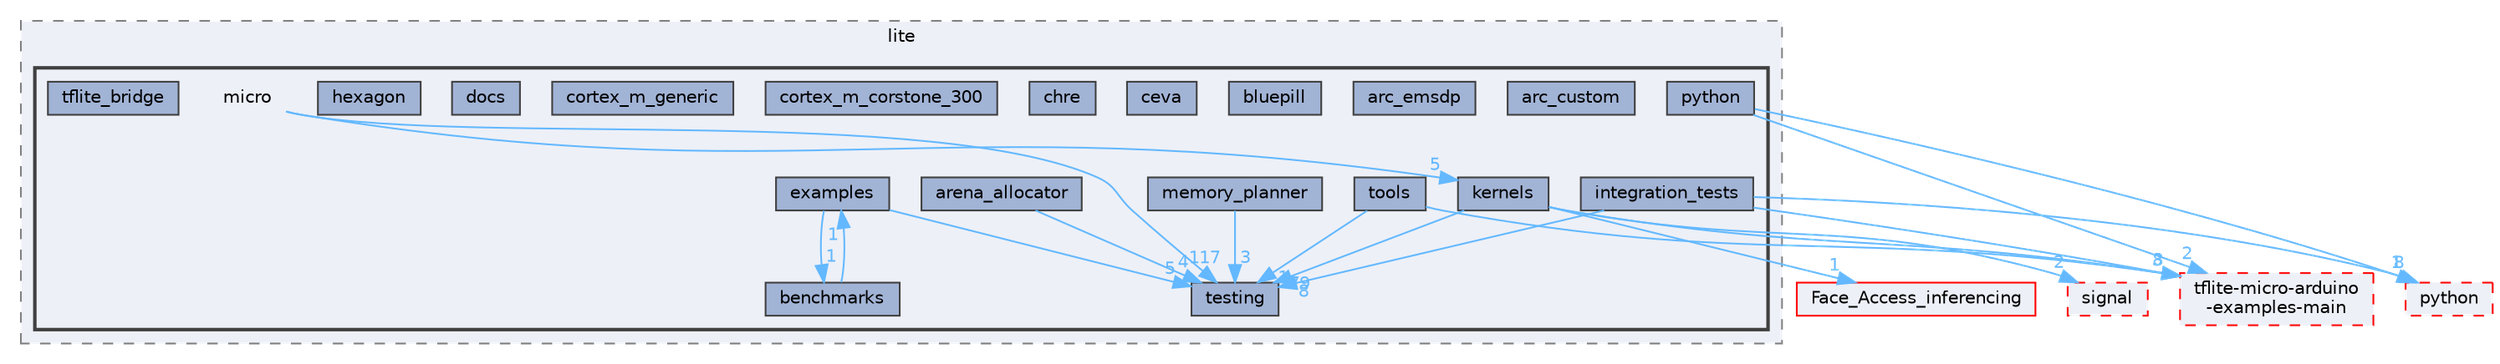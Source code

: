 digraph "Arduino/GetStartedWithMachineLearningOnArduino/tflite-micro-main/tensorflow/lite/micro"
{
 // LATEX_PDF_SIZE
  bgcolor="transparent";
  edge [fontname=Helvetica,fontsize=10,labelfontname=Helvetica,labelfontsize=10];
  node [fontname=Helvetica,fontsize=10,shape=box,height=0.2,width=0.4];
  compound=true
  subgraph clusterdir_503634df472a76a989a31bcd8d94bcd0 {
    graph [ bgcolor="#edf0f7", pencolor="grey50", label="lite", fontname=Helvetica,fontsize=10 style="filled,dashed", URL="dir_503634df472a76a989a31bcd8d94bcd0.html",tooltip=""]
  subgraph clusterdir_b8cffeb19aff853b8801b5d330607df8 {
    graph [ bgcolor="#edf0f7", pencolor="grey25", label="", fontname=Helvetica,fontsize=10 style="filled,bold", URL="dir_b8cffeb19aff853b8801b5d330607df8.html",tooltip=""]
    dir_b8cffeb19aff853b8801b5d330607df8 [shape=plaintext, label="micro"];
  dir_e230c92f2c4edc00247f5b8da653a02e [label="arc_custom", fillcolor="#a2b4d6", color="grey25", style="filled", URL="dir_e230c92f2c4edc00247f5b8da653a02e.html",tooltip=""];
  dir_221b86024bd085886a929e20280f828f [label="arc_emsdp", fillcolor="#a2b4d6", color="grey25", style="filled", URL="dir_221b86024bd085886a929e20280f828f.html",tooltip=""];
  dir_b7f33e0ab8a3e94fa1ff5837ccd73576 [label="arena_allocator", fillcolor="#a2b4d6", color="grey25", style="filled", URL="dir_b7f33e0ab8a3e94fa1ff5837ccd73576.html",tooltip=""];
  dir_392e86d3092e0705c93aa009220fefd2 [label="benchmarks", fillcolor="#a2b4d6", color="grey25", style="filled", URL="dir_392e86d3092e0705c93aa009220fefd2.html",tooltip=""];
  dir_c2c69d7b2cee5dd766eda69e1ff76448 [label="bluepill", fillcolor="#a2b4d6", color="grey25", style="filled", URL="dir_c2c69d7b2cee5dd766eda69e1ff76448.html",tooltip=""];
  dir_9e78c5f681bd3a69f391c14fa84ab7ce [label="ceva", fillcolor="#a2b4d6", color="grey25", style="filled", URL="dir_9e78c5f681bd3a69f391c14fa84ab7ce.html",tooltip=""];
  dir_0d8c8a606710457f5413161df855ed2e [label="chre", fillcolor="#a2b4d6", color="grey25", style="filled", URL="dir_0d8c8a606710457f5413161df855ed2e.html",tooltip=""];
  dir_065af1de52b03c4a4229e01bad6bb2e4 [label="cortex_m_corstone_300", fillcolor="#a2b4d6", color="grey25", style="filled", URL="dir_065af1de52b03c4a4229e01bad6bb2e4.html",tooltip=""];
  dir_f4353e9984903fbc7d6e3c1f35bbca2f [label="cortex_m_generic", fillcolor="#a2b4d6", color="grey25", style="filled", URL="dir_f4353e9984903fbc7d6e3c1f35bbca2f.html",tooltip=""];
  dir_0d0523e39732ecaff59e538efec3b92b [label="docs", fillcolor="#a2b4d6", color="grey25", style="filled", URL="dir_0d0523e39732ecaff59e538efec3b92b.html",tooltip=""];
  dir_aa8c078f5a90dd35cdfcd371d0c8899e [label="examples", fillcolor="#a2b4d6", color="grey25", style="filled", URL="dir_aa8c078f5a90dd35cdfcd371d0c8899e.html",tooltip=""];
  dir_4d23646b9ef5b6963a56039edd1ec805 [label="hexagon", fillcolor="#a2b4d6", color="grey25", style="filled", URL="dir_4d23646b9ef5b6963a56039edd1ec805.html",tooltip=""];
  dir_09f33e4bdc9a505f3ea6c2a568db68c4 [label="integration_tests", fillcolor="#a2b4d6", color="grey25", style="filled", URL="dir_09f33e4bdc9a505f3ea6c2a568db68c4.html",tooltip=""];
  dir_b6c0238bf43bfd1d4dcb41e0547317f7 [label="kernels", fillcolor="#a2b4d6", color="grey25", style="filled", URL="dir_b6c0238bf43bfd1d4dcb41e0547317f7.html",tooltip=""];
  dir_6777658e4f516c4d3343f62d4658e970 [label="memory_planner", fillcolor="#a2b4d6", color="grey25", style="filled", URL="dir_6777658e4f516c4d3343f62d4658e970.html",tooltip=""];
  dir_bbcd75bb4b2c55daca3a60fcd9d4fe88 [label="python", fillcolor="#a2b4d6", color="grey25", style="filled", URL="dir_bbcd75bb4b2c55daca3a60fcd9d4fe88.html",tooltip=""];
  dir_470971d43bc71e7f55bec04deac8e7a7 [label="testing", fillcolor="#a2b4d6", color="grey25", style="filled", URL="dir_470971d43bc71e7f55bec04deac8e7a7.html",tooltip=""];
  dir_cd25afc30a8def20a250d645b5878c0e [label="tflite_bridge", fillcolor="#a2b4d6", color="grey25", style="filled", URL="dir_cd25afc30a8def20a250d645b5878c0e.html",tooltip=""];
  dir_642fced2ce681d4e8cf5c7657687c230 [label="tools", fillcolor="#a2b4d6", color="grey25", style="filled", URL="dir_642fced2ce681d4e8cf5c7657687c230.html",tooltip=""];
  }
  }
  dir_05f86cf2d1c107dceef0ab0392ddcfcf [label="Face_Access_inferencing", fillcolor="#edf0f7", color="red", style="filled", URL="dir_05f86cf2d1c107dceef0ab0392ddcfcf.html",tooltip=""];
  dir_0d2ed21f8b79a9b0d8abfa821a489de0 [label="tflite-micro-arduino\l-examples-main", fillcolor="#edf0f7", color="red", style="filled,dashed", URL="dir_0d2ed21f8b79a9b0d8abfa821a489de0.html",tooltip=""];
  dir_1b776bd1e52f39eb838df75cc6a7644c [label="python", fillcolor="#edf0f7", color="red", style="filled,dashed", URL="dir_1b776bd1e52f39eb838df75cc6a7644c.html",tooltip=""];
  dir_8ce83f6ebad9376744fd0b51d76c92be [label="signal", fillcolor="#edf0f7", color="red", style="filled,dashed", URL="dir_8ce83f6ebad9376744fd0b51d76c92be.html",tooltip=""];
  dir_b8cffeb19aff853b8801b5d330607df8->dir_470971d43bc71e7f55bec04deac8e7a7 [headlabel="117", labeldistance=1.5 headhref="dir_000189_000328.html" href="dir_000189_000328.html" color="steelblue1" fontcolor="steelblue1"];
  dir_b8cffeb19aff853b8801b5d330607df8->dir_b6c0238bf43bfd1d4dcb41e0547317f7 [headlabel="5", labeldistance=1.5 headhref="dir_000189_000164.html" href="dir_000189_000164.html" color="steelblue1" fontcolor="steelblue1"];
  dir_b7f33e0ab8a3e94fa1ff5837ccd73576->dir_470971d43bc71e7f55bec04deac8e7a7 [headlabel="4", labeldistance=1.5 headhref="dir_000018_000328.html" href="dir_000018_000328.html" color="steelblue1" fontcolor="steelblue1"];
  dir_392e86d3092e0705c93aa009220fefd2->dir_aa8c078f5a90dd35cdfcd371d0c8899e [headlabel="1", labeldistance=1.5 headhref="dir_000026_000100.html" href="dir_000026_000100.html" color="steelblue1" fontcolor="steelblue1"];
  dir_aa8c078f5a90dd35cdfcd371d0c8899e->dir_392e86d3092e0705c93aa009220fefd2 [headlabel="1", labeldistance=1.5 headhref="dir_000100_000026.html" href="dir_000100_000026.html" color="steelblue1" fontcolor="steelblue1"];
  dir_aa8c078f5a90dd35cdfcd371d0c8899e->dir_470971d43bc71e7f55bec04deac8e7a7 [headlabel="5", labeldistance=1.5 headhref="dir_000100_000328.html" href="dir_000100_000328.html" color="steelblue1" fontcolor="steelblue1"];
  dir_09f33e4bdc9a505f3ea6c2a568db68c4->dir_0d2ed21f8b79a9b0d8abfa821a489de0 [headlabel="8", labeldistance=1.5 headhref="dir_000149_000335.html" href="dir_000149_000335.html" color="steelblue1" fontcolor="steelblue1"];
  dir_09f33e4bdc9a505f3ea6c2a568db68c4->dir_1b776bd1e52f39eb838df75cc6a7644c [headlabel="8", labeldistance=1.5 headhref="dir_000149_000251.html" href="dir_000149_000251.html" color="steelblue1" fontcolor="steelblue1"];
  dir_09f33e4bdc9a505f3ea6c2a568db68c4->dir_470971d43bc71e7f55bec04deac8e7a7 [headlabel="8", labeldistance=1.5 headhref="dir_000149_000328.html" href="dir_000149_000328.html" color="steelblue1" fontcolor="steelblue1"];
  dir_b6c0238bf43bfd1d4dcb41e0547317f7->dir_05f86cf2d1c107dceef0ab0392ddcfcf [headlabel="1", labeldistance=1.5 headhref="dir_000164_000107.html" href="dir_000164_000107.html" color="steelblue1" fontcolor="steelblue1"];
  dir_b6c0238bf43bfd1d4dcb41e0547317f7->dir_0d2ed21f8b79a9b0d8abfa821a489de0 [headlabel="3", labeldistance=1.5 headhref="dir_000164_000335.html" href="dir_000164_000335.html" color="steelblue1" fontcolor="steelblue1"];
  dir_b6c0238bf43bfd1d4dcb41e0547317f7->dir_470971d43bc71e7f55bec04deac8e7a7 [headlabel="79", labeldistance=1.5 headhref="dir_000164_000328.html" href="dir_000164_000328.html" color="steelblue1" fontcolor="steelblue1"];
  dir_b6c0238bf43bfd1d4dcb41e0547317f7->dir_8ce83f6ebad9376744fd0b51d76c92be [headlabel="2", labeldistance=1.5 headhref="dir_000164_000283.html" href="dir_000164_000283.html" color="steelblue1" fontcolor="steelblue1"];
  dir_6777658e4f516c4d3343f62d4658e970->dir_470971d43bc71e7f55bec04deac8e7a7 [headlabel="3", labeldistance=1.5 headhref="dir_000184_000328.html" href="dir_000184_000328.html" color="steelblue1" fontcolor="steelblue1"];
  dir_bbcd75bb4b2c55daca3a60fcd9d4fe88->dir_1b776bd1e52f39eb838df75cc6a7644c [headlabel="1", labeldistance=1.5 headhref="dir_000252_000251.html" href="dir_000252_000251.html" color="steelblue1" fontcolor="steelblue1"];
  dir_bbcd75bb4b2c55daca3a60fcd9d4fe88->dir_0d2ed21f8b79a9b0d8abfa821a489de0 [headlabel="2", labeldistance=1.5 headhref="dir_000252_000335.html" href="dir_000252_000335.html" color="steelblue1" fontcolor="steelblue1"];
  dir_642fced2ce681d4e8cf5c7657687c230->dir_0d2ed21f8b79a9b0d8abfa821a489de0 [headlabel="3", labeldistance=1.5 headhref="dir_000347_000335.html" href="dir_000347_000335.html" color="steelblue1" fontcolor="steelblue1"];
  dir_642fced2ce681d4e8cf5c7657687c230->dir_470971d43bc71e7f55bec04deac8e7a7 [headlabel="1", labeldistance=1.5 headhref="dir_000347_000328.html" href="dir_000347_000328.html" color="steelblue1" fontcolor="steelblue1"];
}
